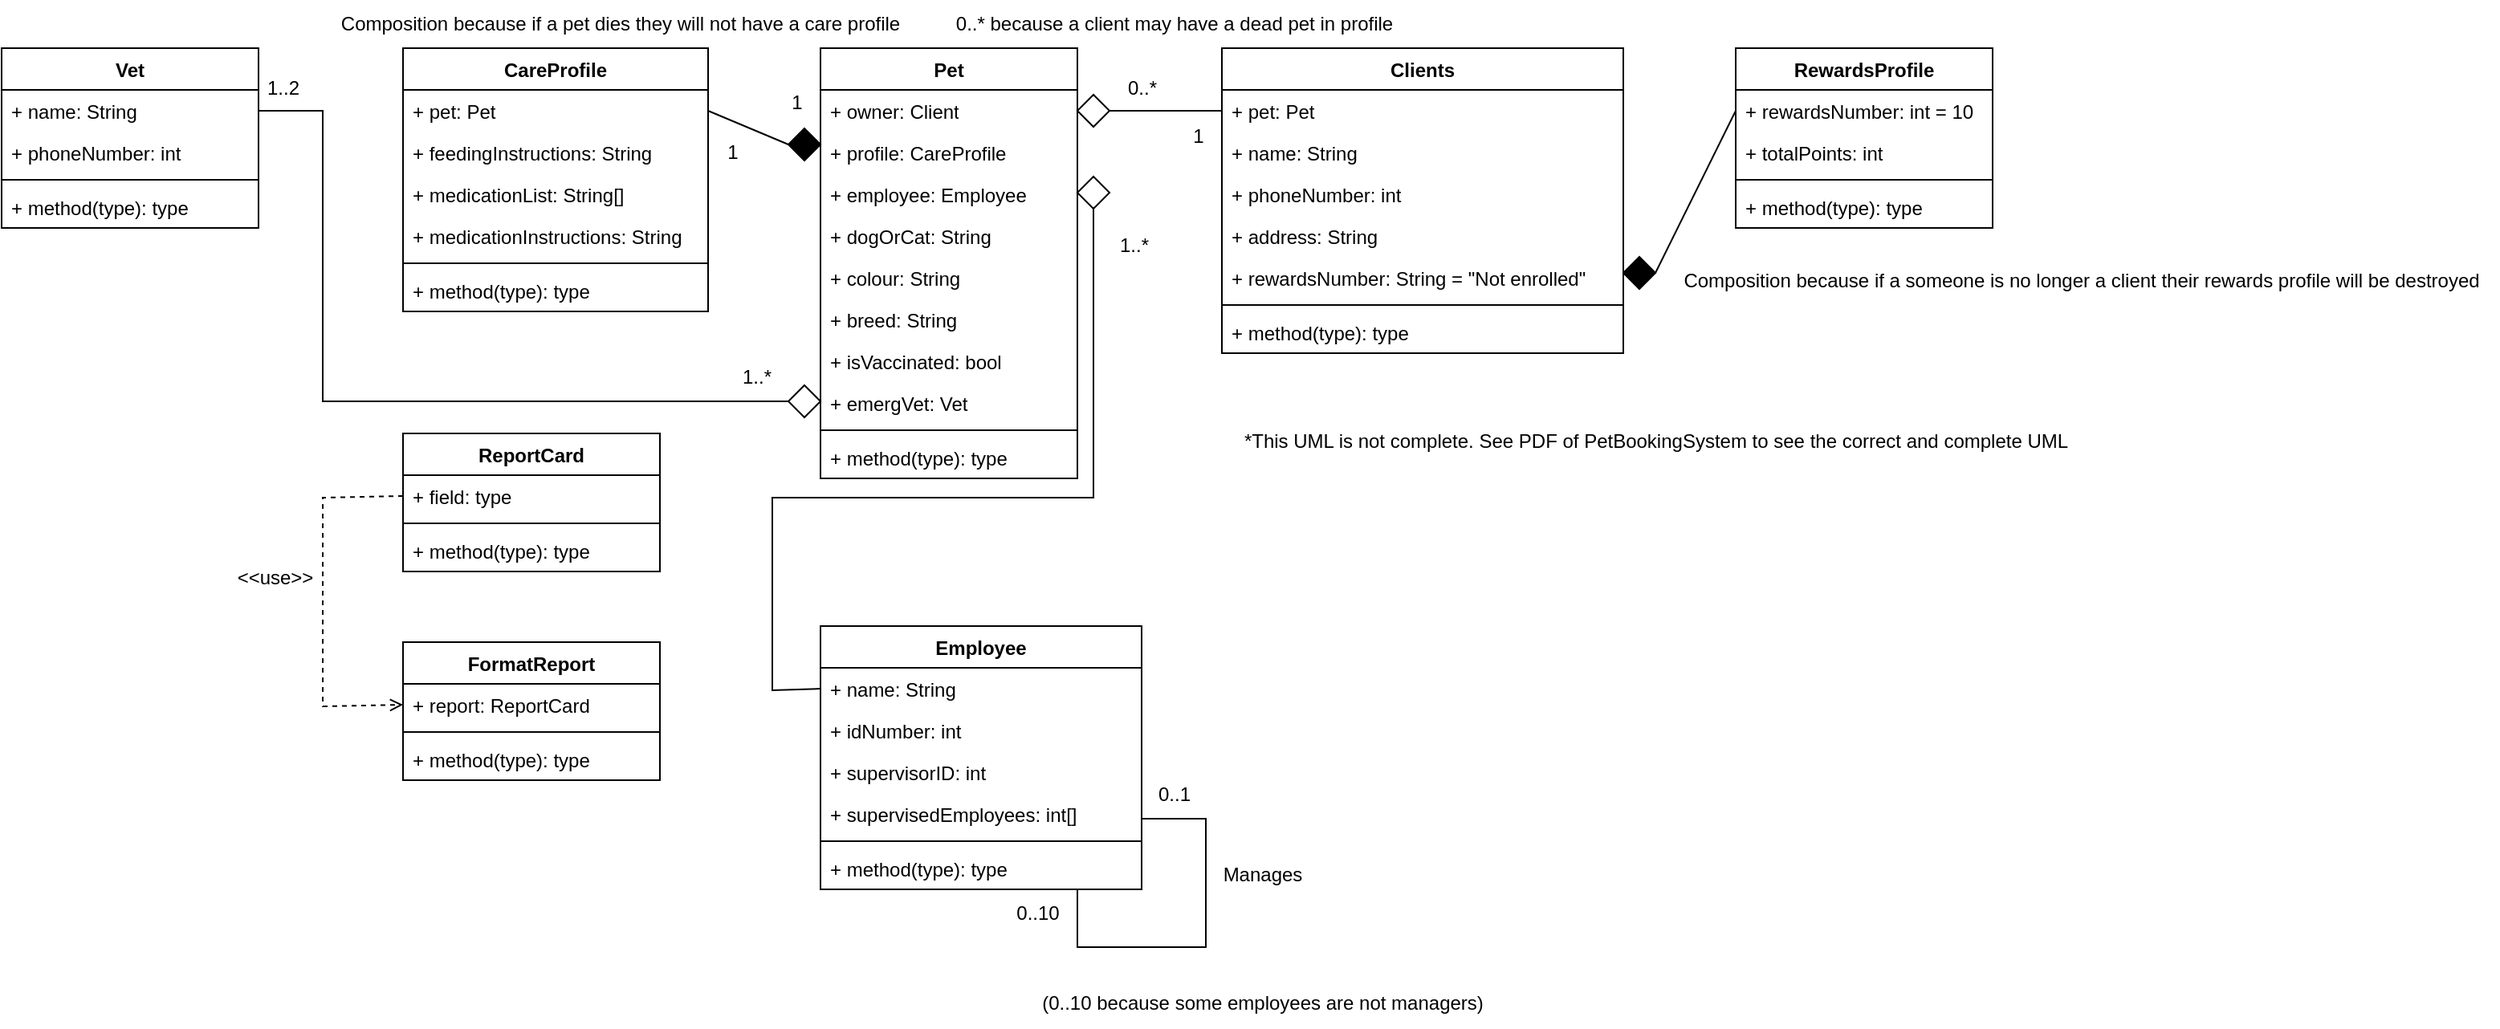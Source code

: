 <mxfile version="21.1.1" type="github">
  <diagram name="Page-1" id="C-JSroIUSIkGmge01UMc">
    <mxGraphModel dx="2032" dy="615" grid="1" gridSize="10" guides="1" tooltips="1" connect="1" arrows="1" fold="1" page="1" pageScale="1" pageWidth="850" pageHeight="1100" math="0" shadow="0">
      <root>
        <mxCell id="0" />
        <mxCell id="1" parent="0" />
        <mxCell id="aosjMrJm3ctZB3e3quiJ-9" value="Pet" style="swimlane;fontStyle=1;align=center;verticalAlign=top;childLayout=stackLayout;horizontal=1;startSize=26;horizontalStack=0;resizeParent=1;resizeParentMax=0;resizeLast=0;collapsible=1;marginBottom=0;whiteSpace=wrap;html=1;" parent="1" vertex="1">
          <mxGeometry x="230" y="40" width="160" height="268" as="geometry" />
        </mxCell>
        <mxCell id="aosjMrJm3ctZB3e3quiJ-10" value="+ owner: Client" style="text;strokeColor=none;fillColor=none;align=left;verticalAlign=top;spacingLeft=4;spacingRight=4;overflow=hidden;rotatable=0;points=[[0,0.5],[1,0.5]];portConstraint=eastwest;whiteSpace=wrap;html=1;" parent="aosjMrJm3ctZB3e3quiJ-9" vertex="1">
          <mxGeometry y="26" width="160" height="26" as="geometry" />
        </mxCell>
        <mxCell id="aosjMrJm3ctZB3e3quiJ-27" value="+ profile: CareProfile" style="text;strokeColor=none;fillColor=none;align=left;verticalAlign=top;spacingLeft=4;spacingRight=4;overflow=hidden;rotatable=0;points=[[0,0.5],[1,0.5]];portConstraint=eastwest;whiteSpace=wrap;html=1;" parent="aosjMrJm3ctZB3e3quiJ-9" vertex="1">
          <mxGeometry y="52" width="160" height="26" as="geometry" />
        </mxCell>
        <mxCell id="aosjMrJm3ctZB3e3quiJ-57" value="+ employee: Employee" style="text;strokeColor=none;fillColor=none;align=left;verticalAlign=top;spacingLeft=4;spacingRight=4;overflow=hidden;rotatable=0;points=[[0,0.5],[1,0.5]];portConstraint=eastwest;whiteSpace=wrap;html=1;" parent="aosjMrJm3ctZB3e3quiJ-9" vertex="1">
          <mxGeometry y="78" width="160" height="26" as="geometry" />
        </mxCell>
        <mxCell id="aosjMrJm3ctZB3e3quiJ-81" value="+ dogOrCat: String" style="text;strokeColor=none;fillColor=none;align=left;verticalAlign=top;spacingLeft=4;spacingRight=4;overflow=hidden;rotatable=0;points=[[0,0.5],[1,0.5]];portConstraint=eastwest;whiteSpace=wrap;html=1;" parent="aosjMrJm3ctZB3e3quiJ-9" vertex="1">
          <mxGeometry y="104" width="160" height="26" as="geometry" />
        </mxCell>
        <mxCell id="aosjMrJm3ctZB3e3quiJ-80" value="+ colour: String" style="text;strokeColor=none;fillColor=none;align=left;verticalAlign=top;spacingLeft=4;spacingRight=4;overflow=hidden;rotatable=0;points=[[0,0.5],[1,0.5]];portConstraint=eastwest;whiteSpace=wrap;html=1;" parent="aosjMrJm3ctZB3e3quiJ-9" vertex="1">
          <mxGeometry y="130" width="160" height="26" as="geometry" />
        </mxCell>
        <mxCell id="aosjMrJm3ctZB3e3quiJ-82" value="+ breed: String" style="text;strokeColor=none;fillColor=none;align=left;verticalAlign=top;spacingLeft=4;spacingRight=4;overflow=hidden;rotatable=0;points=[[0,0.5],[1,0.5]];portConstraint=eastwest;whiteSpace=wrap;html=1;" parent="aosjMrJm3ctZB3e3quiJ-9" vertex="1">
          <mxGeometry y="156" width="160" height="26" as="geometry" />
        </mxCell>
        <mxCell id="aosjMrJm3ctZB3e3quiJ-84" value="+ isVaccinated: bool" style="text;strokeColor=none;fillColor=none;align=left;verticalAlign=top;spacingLeft=4;spacingRight=4;overflow=hidden;rotatable=0;points=[[0,0.5],[1,0.5]];portConstraint=eastwest;whiteSpace=wrap;html=1;" parent="aosjMrJm3ctZB3e3quiJ-9" vertex="1">
          <mxGeometry y="182" width="160" height="26" as="geometry" />
        </mxCell>
        <mxCell id="aosjMrJm3ctZB3e3quiJ-83" value="+ emergVet: Vet" style="text;strokeColor=none;fillColor=none;align=left;verticalAlign=top;spacingLeft=4;spacingRight=4;overflow=hidden;rotatable=0;points=[[0,0.5],[1,0.5]];portConstraint=eastwest;whiteSpace=wrap;html=1;" parent="aosjMrJm3ctZB3e3quiJ-9" vertex="1">
          <mxGeometry y="208" width="160" height="26" as="geometry" />
        </mxCell>
        <mxCell id="aosjMrJm3ctZB3e3quiJ-11" value="" style="line;strokeWidth=1;fillColor=none;align=left;verticalAlign=middle;spacingTop=-1;spacingLeft=3;spacingRight=3;rotatable=0;labelPosition=right;points=[];portConstraint=eastwest;strokeColor=inherit;" parent="aosjMrJm3ctZB3e3quiJ-9" vertex="1">
          <mxGeometry y="234" width="160" height="8" as="geometry" />
        </mxCell>
        <mxCell id="aosjMrJm3ctZB3e3quiJ-12" value="+ method(type): type" style="text;strokeColor=none;fillColor=none;align=left;verticalAlign=top;spacingLeft=4;spacingRight=4;overflow=hidden;rotatable=0;points=[[0,0.5],[1,0.5]];portConstraint=eastwest;whiteSpace=wrap;html=1;" parent="aosjMrJm3ctZB3e3quiJ-9" vertex="1">
          <mxGeometry y="242" width="160" height="26" as="geometry" />
        </mxCell>
        <mxCell id="aosjMrJm3ctZB3e3quiJ-13" value="Clients" style="swimlane;fontStyle=1;align=center;verticalAlign=top;childLayout=stackLayout;horizontal=1;startSize=26;horizontalStack=0;resizeParent=1;resizeParentMax=0;resizeLast=0;collapsible=1;marginBottom=0;whiteSpace=wrap;html=1;" parent="1" vertex="1">
          <mxGeometry x="480" y="40" width="250" height="190" as="geometry" />
        </mxCell>
        <mxCell id="aosjMrJm3ctZB3e3quiJ-14" value="+ pet: Pet" style="text;strokeColor=none;fillColor=none;align=left;verticalAlign=top;spacingLeft=4;spacingRight=4;overflow=hidden;rotatable=0;points=[[0,0.5],[1,0.5]];portConstraint=eastwest;whiteSpace=wrap;html=1;" parent="aosjMrJm3ctZB3e3quiJ-13" vertex="1">
          <mxGeometry y="26" width="250" height="26" as="geometry" />
        </mxCell>
        <mxCell id="aosjMrJm3ctZB3e3quiJ-21" value="+ name: String" style="text;strokeColor=none;fillColor=none;align=left;verticalAlign=top;spacingLeft=4;spacingRight=4;overflow=hidden;rotatable=0;points=[[0,0.5],[1,0.5]];portConstraint=eastwest;whiteSpace=wrap;html=1;" parent="aosjMrJm3ctZB3e3quiJ-13" vertex="1">
          <mxGeometry y="52" width="250" height="26" as="geometry" />
        </mxCell>
        <mxCell id="aosjMrJm3ctZB3e3quiJ-18" value="+ phoneNumber: int" style="text;strokeColor=none;fillColor=none;align=left;verticalAlign=top;spacingLeft=4;spacingRight=4;overflow=hidden;rotatable=0;points=[[0,0.5],[1,0.5]];portConstraint=eastwest;whiteSpace=wrap;html=1;" parent="aosjMrJm3ctZB3e3quiJ-13" vertex="1">
          <mxGeometry y="78" width="250" height="26" as="geometry" />
        </mxCell>
        <mxCell id="aosjMrJm3ctZB3e3quiJ-17" value="+ address: String" style="text;strokeColor=none;fillColor=none;align=left;verticalAlign=top;spacingLeft=4;spacingRight=4;overflow=hidden;rotatable=0;points=[[0,0.5],[1,0.5]];portConstraint=eastwest;whiteSpace=wrap;html=1;" parent="aosjMrJm3ctZB3e3quiJ-13" vertex="1">
          <mxGeometry y="104" width="250" height="26" as="geometry" />
        </mxCell>
        <mxCell id="aosjMrJm3ctZB3e3quiJ-53" value="+ rewardsNumber: String = &quot;Not enrolled&quot;&amp;nbsp;" style="text;strokeColor=none;fillColor=none;align=left;verticalAlign=top;spacingLeft=4;spacingRight=4;overflow=hidden;rotatable=0;points=[[0,0.5],[1,0.5]];portConstraint=eastwest;whiteSpace=wrap;html=1;" parent="aosjMrJm3ctZB3e3quiJ-13" vertex="1">
          <mxGeometry y="130" width="250" height="26" as="geometry" />
        </mxCell>
        <mxCell id="aosjMrJm3ctZB3e3quiJ-15" value="" style="line;strokeWidth=1;fillColor=none;align=left;verticalAlign=middle;spacingTop=-1;spacingLeft=3;spacingRight=3;rotatable=0;labelPosition=right;points=[];portConstraint=eastwest;strokeColor=inherit;" parent="aosjMrJm3ctZB3e3quiJ-13" vertex="1">
          <mxGeometry y="156" width="250" height="8" as="geometry" />
        </mxCell>
        <mxCell id="aosjMrJm3ctZB3e3quiJ-16" value="+ method(type): type" style="text;strokeColor=none;fillColor=none;align=left;verticalAlign=top;spacingLeft=4;spacingRight=4;overflow=hidden;rotatable=0;points=[[0,0.5],[1,0.5]];portConstraint=eastwest;whiteSpace=wrap;html=1;" parent="aosjMrJm3ctZB3e3quiJ-13" vertex="1">
          <mxGeometry y="164" width="250" height="26" as="geometry" />
        </mxCell>
        <mxCell id="aosjMrJm3ctZB3e3quiJ-19" value="" style="rhombus;whiteSpace=wrap;html=1;fillColor=none;" parent="1" vertex="1">
          <mxGeometry x="390" y="69" width="20" height="20" as="geometry" />
        </mxCell>
        <mxCell id="aosjMrJm3ctZB3e3quiJ-20" value="" style="endArrow=none;html=1;rounded=0;entryX=1;entryY=0.5;entryDx=0;entryDy=0;exitX=0;exitY=0.5;exitDx=0;exitDy=0;" parent="1" source="aosjMrJm3ctZB3e3quiJ-14" target="aosjMrJm3ctZB3e3quiJ-19" edge="1">
          <mxGeometry width="50" height="50" relative="1" as="geometry">
            <mxPoint x="170" y="210" as="sourcePoint" />
            <mxPoint x="220" y="160" as="targetPoint" />
          </mxGeometry>
        </mxCell>
        <mxCell id="aosjMrJm3ctZB3e3quiJ-22" value="CareProfile" style="swimlane;fontStyle=1;align=center;verticalAlign=top;childLayout=stackLayout;horizontal=1;startSize=26;horizontalStack=0;resizeParent=1;resizeParentMax=0;resizeLast=0;collapsible=1;marginBottom=0;whiteSpace=wrap;html=1;" parent="1" vertex="1">
          <mxGeometry x="-30" y="40" width="190" height="164" as="geometry" />
        </mxCell>
        <mxCell id="aosjMrJm3ctZB3e3quiJ-23" value="+ pet: Pet" style="text;strokeColor=none;fillColor=none;align=left;verticalAlign=top;spacingLeft=4;spacingRight=4;overflow=hidden;rotatable=0;points=[[0,0.5],[1,0.5]];portConstraint=eastwest;whiteSpace=wrap;html=1;" parent="aosjMrJm3ctZB3e3quiJ-22" vertex="1">
          <mxGeometry y="26" width="190" height="26" as="geometry" />
        </mxCell>
        <mxCell id="aosjMrJm3ctZB3e3quiJ-30" value="+ feedingInstructions: String" style="text;strokeColor=none;fillColor=none;align=left;verticalAlign=top;spacingLeft=4;spacingRight=4;overflow=hidden;rotatable=0;points=[[0,0.5],[1,0.5]];portConstraint=eastwest;whiteSpace=wrap;html=1;" parent="aosjMrJm3ctZB3e3quiJ-22" vertex="1">
          <mxGeometry y="52" width="190" height="26" as="geometry" />
        </mxCell>
        <mxCell id="aosjMrJm3ctZB3e3quiJ-31" value="+ medicationList: String[]" style="text;strokeColor=none;fillColor=none;align=left;verticalAlign=top;spacingLeft=4;spacingRight=4;overflow=hidden;rotatable=0;points=[[0,0.5],[1,0.5]];portConstraint=eastwest;whiteSpace=wrap;html=1;" parent="aosjMrJm3ctZB3e3quiJ-22" vertex="1">
          <mxGeometry y="78" width="190" height="26" as="geometry" />
        </mxCell>
        <mxCell id="aosjMrJm3ctZB3e3quiJ-33" value="+ medicationInstructions: String" style="text;strokeColor=none;fillColor=none;align=left;verticalAlign=top;spacingLeft=4;spacingRight=4;overflow=hidden;rotatable=0;points=[[0,0.5],[1,0.5]];portConstraint=eastwest;whiteSpace=wrap;html=1;" parent="aosjMrJm3ctZB3e3quiJ-22" vertex="1">
          <mxGeometry y="104" width="190" height="26" as="geometry" />
        </mxCell>
        <mxCell id="aosjMrJm3ctZB3e3quiJ-24" value="" style="line;strokeWidth=1;fillColor=none;align=left;verticalAlign=middle;spacingTop=-1;spacingLeft=3;spacingRight=3;rotatable=0;labelPosition=right;points=[];portConstraint=eastwest;strokeColor=inherit;" parent="aosjMrJm3ctZB3e3quiJ-22" vertex="1">
          <mxGeometry y="130" width="190" height="8" as="geometry" />
        </mxCell>
        <mxCell id="aosjMrJm3ctZB3e3quiJ-25" value="+ method(type): type" style="text;strokeColor=none;fillColor=none;align=left;verticalAlign=top;spacingLeft=4;spacingRight=4;overflow=hidden;rotatable=0;points=[[0,0.5],[1,0.5]];portConstraint=eastwest;whiteSpace=wrap;html=1;" parent="aosjMrJm3ctZB3e3quiJ-22" vertex="1">
          <mxGeometry y="138" width="190" height="26" as="geometry" />
        </mxCell>
        <mxCell id="aosjMrJm3ctZB3e3quiJ-35" value="Employee&lt;br&gt;" style="swimlane;fontStyle=1;align=center;verticalAlign=top;childLayout=stackLayout;horizontal=1;startSize=26;horizontalStack=0;resizeParent=1;resizeParentMax=0;resizeLast=0;collapsible=1;marginBottom=0;whiteSpace=wrap;html=1;" parent="1" vertex="1">
          <mxGeometry x="230" y="400" width="200" height="164" as="geometry" />
        </mxCell>
        <mxCell id="aosjMrJm3ctZB3e3quiJ-36" value="+ name: String" style="text;strokeColor=none;fillColor=none;align=left;verticalAlign=top;spacingLeft=4;spacingRight=4;overflow=hidden;rotatable=0;points=[[0,0.5],[1,0.5]];portConstraint=eastwest;whiteSpace=wrap;html=1;" parent="aosjMrJm3ctZB3e3quiJ-35" vertex="1">
          <mxGeometry y="26" width="200" height="26" as="geometry" />
        </mxCell>
        <mxCell id="aosjMrJm3ctZB3e3quiJ-39" value="+ idNumber: int" style="text;strokeColor=none;fillColor=none;align=left;verticalAlign=top;spacingLeft=4;spacingRight=4;overflow=hidden;rotatable=0;points=[[0,0.5],[1,0.5]];portConstraint=eastwest;whiteSpace=wrap;html=1;" parent="aosjMrJm3ctZB3e3quiJ-35" vertex="1">
          <mxGeometry y="52" width="200" height="26" as="geometry" />
        </mxCell>
        <mxCell id="aosjMrJm3ctZB3e3quiJ-40" value="+ supervisorID: int" style="text;strokeColor=none;fillColor=none;align=left;verticalAlign=top;spacingLeft=4;spacingRight=4;overflow=hidden;rotatable=0;points=[[0,0.5],[1,0.5]];portConstraint=eastwest;whiteSpace=wrap;html=1;" parent="aosjMrJm3ctZB3e3quiJ-35" vertex="1">
          <mxGeometry y="78" width="200" height="26" as="geometry" />
        </mxCell>
        <mxCell id="aosjMrJm3ctZB3e3quiJ-41" value="+ supervisedEmployees: int[]&amp;nbsp;" style="text;strokeColor=none;fillColor=none;align=left;verticalAlign=top;spacingLeft=4;spacingRight=4;overflow=hidden;rotatable=0;points=[[0,0.5],[1,0.5]];portConstraint=eastwest;whiteSpace=wrap;html=1;" parent="aosjMrJm3ctZB3e3quiJ-35" vertex="1">
          <mxGeometry y="104" width="200" height="26" as="geometry" />
        </mxCell>
        <mxCell id="aosjMrJm3ctZB3e3quiJ-37" value="" style="line;strokeWidth=1;fillColor=none;align=left;verticalAlign=middle;spacingTop=-1;spacingLeft=3;spacingRight=3;rotatable=0;labelPosition=right;points=[];portConstraint=eastwest;strokeColor=inherit;" parent="aosjMrJm3ctZB3e3quiJ-35" vertex="1">
          <mxGeometry y="130" width="200" height="8" as="geometry" />
        </mxCell>
        <mxCell id="aosjMrJm3ctZB3e3quiJ-38" value="+ method(type): type" style="text;strokeColor=none;fillColor=none;align=left;verticalAlign=top;spacingLeft=4;spacingRight=4;overflow=hidden;rotatable=0;points=[[0,0.5],[1,0.5]];portConstraint=eastwest;whiteSpace=wrap;html=1;" parent="aosjMrJm3ctZB3e3quiJ-35" vertex="1">
          <mxGeometry y="138" width="200" height="26" as="geometry" />
        </mxCell>
        <mxCell id="aosjMrJm3ctZB3e3quiJ-43" value="" style="endArrow=none;html=1;rounded=0;entryX=0.8;entryY=0.982;entryDx=0;entryDy=0;entryPerimeter=0;" parent="aosjMrJm3ctZB3e3quiJ-35" target="aosjMrJm3ctZB3e3quiJ-38" edge="1">
          <mxGeometry width="50" height="50" relative="1" as="geometry">
            <mxPoint x="200" y="120" as="sourcePoint" />
            <mxPoint x="290" y="130" as="targetPoint" />
            <Array as="points">
              <mxPoint x="240" y="120" />
              <mxPoint x="240" y="160" />
              <mxPoint x="240" y="200" />
              <mxPoint x="160" y="200" />
            </Array>
          </mxGeometry>
        </mxCell>
        <mxCell id="aosjMrJm3ctZB3e3quiJ-44" value="Manages" style="text;html=1;align=center;verticalAlign=middle;resizable=0;points=[];autosize=1;strokeColor=none;fillColor=none;" parent="1" vertex="1">
          <mxGeometry x="470" y="540" width="70" height="30" as="geometry" />
        </mxCell>
        <mxCell id="aosjMrJm3ctZB3e3quiJ-45" value="0..1" style="text;html=1;align=center;verticalAlign=middle;resizable=0;points=[];autosize=1;strokeColor=none;fillColor=none;" parent="1" vertex="1">
          <mxGeometry x="430" y="490" width="40" height="30" as="geometry" />
        </mxCell>
        <mxCell id="aosjMrJm3ctZB3e3quiJ-46" value="0..10" style="text;html=1;align=center;verticalAlign=middle;resizable=0;points=[];autosize=1;strokeColor=none;fillColor=none;" parent="1" vertex="1">
          <mxGeometry x="340" y="564" width="50" height="30" as="geometry" />
        </mxCell>
        <mxCell id="aosjMrJm3ctZB3e3quiJ-47" value="RewardsProfile" style="swimlane;fontStyle=1;align=center;verticalAlign=top;childLayout=stackLayout;horizontal=1;startSize=26;horizontalStack=0;resizeParent=1;resizeParentMax=0;resizeLast=0;collapsible=1;marginBottom=0;whiteSpace=wrap;html=1;" parent="1" vertex="1">
          <mxGeometry x="800" y="40" width="160" height="112" as="geometry" />
        </mxCell>
        <mxCell id="aosjMrJm3ctZB3e3quiJ-48" value="+ rewardsNumber: int = 10" style="text;strokeColor=none;fillColor=none;align=left;verticalAlign=top;spacingLeft=4;spacingRight=4;overflow=hidden;rotatable=0;points=[[0,0.5],[1,0.5]];portConstraint=eastwest;whiteSpace=wrap;html=1;" parent="aosjMrJm3ctZB3e3quiJ-47" vertex="1">
          <mxGeometry y="26" width="160" height="26" as="geometry" />
        </mxCell>
        <mxCell id="aosjMrJm3ctZB3e3quiJ-51" value="+ totalPoints: int" style="text;strokeColor=none;fillColor=none;align=left;verticalAlign=top;spacingLeft=4;spacingRight=4;overflow=hidden;rotatable=0;points=[[0,0.5],[1,0.5]];portConstraint=eastwest;whiteSpace=wrap;html=1;" parent="aosjMrJm3ctZB3e3quiJ-47" vertex="1">
          <mxGeometry y="52" width="160" height="26" as="geometry" />
        </mxCell>
        <mxCell id="aosjMrJm3ctZB3e3quiJ-49" value="" style="line;strokeWidth=1;fillColor=none;align=left;verticalAlign=middle;spacingTop=-1;spacingLeft=3;spacingRight=3;rotatable=0;labelPosition=right;points=[];portConstraint=eastwest;strokeColor=inherit;" parent="aosjMrJm3ctZB3e3quiJ-47" vertex="1">
          <mxGeometry y="78" width="160" height="8" as="geometry" />
        </mxCell>
        <mxCell id="aosjMrJm3ctZB3e3quiJ-50" value="+ method(type): type" style="text;strokeColor=none;fillColor=none;align=left;verticalAlign=top;spacingLeft=4;spacingRight=4;overflow=hidden;rotatable=0;points=[[0,0.5],[1,0.5]];portConstraint=eastwest;whiteSpace=wrap;html=1;" parent="aosjMrJm3ctZB3e3quiJ-47" vertex="1">
          <mxGeometry y="86" width="160" height="26" as="geometry" />
        </mxCell>
        <mxCell id="aosjMrJm3ctZB3e3quiJ-55" value="" style="endArrow=none;html=1;rounded=0;entryX=1;entryY=0.5;entryDx=0;entryDy=0;" parent="1" target="aosjMrJm3ctZB3e3quiJ-54" edge="1">
          <mxGeometry width="50" height="50" relative="1" as="geometry">
            <mxPoint x="800" y="79" as="sourcePoint" />
            <mxPoint x="460" y="180" as="targetPoint" />
          </mxGeometry>
        </mxCell>
        <mxCell id="aosjMrJm3ctZB3e3quiJ-54" value="" style="rhombus;whiteSpace=wrap;html=1;fillColor=#000000;" parent="1" vertex="1">
          <mxGeometry x="730" y="170" width="20" height="20" as="geometry" />
        </mxCell>
        <mxCell id="aosjMrJm3ctZB3e3quiJ-58" value="" style="rhombus;whiteSpace=wrap;html=1;fillColor=none;" parent="1" vertex="1">
          <mxGeometry x="390" y="120" width="20" height="20" as="geometry" />
        </mxCell>
        <mxCell id="aosjMrJm3ctZB3e3quiJ-60" value="" style="endArrow=none;html=1;rounded=0;entryX=0.5;entryY=1;entryDx=0;entryDy=0;exitX=0;exitY=0.5;exitDx=0;exitDy=0;" parent="1" source="aosjMrJm3ctZB3e3quiJ-36" target="aosjMrJm3ctZB3e3quiJ-58" edge="1">
          <mxGeometry width="50" height="50" relative="1" as="geometry">
            <mxPoint x="130" y="310" as="sourcePoint" />
            <mxPoint x="180" y="260" as="targetPoint" />
            <Array as="points">
              <mxPoint x="200" y="440" />
              <mxPoint x="200" y="320" />
              <mxPoint x="230" y="320" />
              <mxPoint x="400" y="320" />
            </Array>
          </mxGeometry>
        </mxCell>
        <mxCell id="aosjMrJm3ctZB3e3quiJ-65" value="ReportCard" style="swimlane;fontStyle=1;align=center;verticalAlign=top;childLayout=stackLayout;horizontal=1;startSize=26;horizontalStack=0;resizeParent=1;resizeParentMax=0;resizeLast=0;collapsible=1;marginBottom=0;whiteSpace=wrap;html=1;" parent="1" vertex="1">
          <mxGeometry x="-30" y="280" width="160" height="86" as="geometry" />
        </mxCell>
        <mxCell id="aosjMrJm3ctZB3e3quiJ-66" value="+ field: type" style="text;strokeColor=none;fillColor=none;align=left;verticalAlign=top;spacingLeft=4;spacingRight=4;overflow=hidden;rotatable=0;points=[[0,0.5],[1,0.5]];portConstraint=eastwest;whiteSpace=wrap;html=1;" parent="aosjMrJm3ctZB3e3quiJ-65" vertex="1">
          <mxGeometry y="26" width="160" height="26" as="geometry" />
        </mxCell>
        <mxCell id="aosjMrJm3ctZB3e3quiJ-67" value="" style="line;strokeWidth=1;fillColor=none;align=left;verticalAlign=middle;spacingTop=-1;spacingLeft=3;spacingRight=3;rotatable=0;labelPosition=right;points=[];portConstraint=eastwest;strokeColor=inherit;" parent="aosjMrJm3ctZB3e3quiJ-65" vertex="1">
          <mxGeometry y="52" width="160" height="8" as="geometry" />
        </mxCell>
        <mxCell id="aosjMrJm3ctZB3e3quiJ-68" value="+ method(type): type" style="text;strokeColor=none;fillColor=none;align=left;verticalAlign=top;spacingLeft=4;spacingRight=4;overflow=hidden;rotatable=0;points=[[0,0.5],[1,0.5]];portConstraint=eastwest;whiteSpace=wrap;html=1;" parent="aosjMrJm3ctZB3e3quiJ-65" vertex="1">
          <mxGeometry y="60" width="160" height="26" as="geometry" />
        </mxCell>
        <mxCell id="aosjMrJm3ctZB3e3quiJ-69" value="FormatReport" style="swimlane;fontStyle=1;align=center;verticalAlign=top;childLayout=stackLayout;horizontal=1;startSize=26;horizontalStack=0;resizeParent=1;resizeParentMax=0;resizeLast=0;collapsible=1;marginBottom=0;whiteSpace=wrap;html=1;" parent="1" vertex="1">
          <mxGeometry x="-30" y="410" width="160" height="86" as="geometry" />
        </mxCell>
        <mxCell id="aosjMrJm3ctZB3e3quiJ-70" value="+ report: ReportCard" style="text;strokeColor=none;fillColor=none;align=left;verticalAlign=top;spacingLeft=4;spacingRight=4;overflow=hidden;rotatable=0;points=[[0,0.5],[1,0.5]];portConstraint=eastwest;whiteSpace=wrap;html=1;" parent="aosjMrJm3ctZB3e3quiJ-69" vertex="1">
          <mxGeometry y="26" width="160" height="26" as="geometry" />
        </mxCell>
        <mxCell id="aosjMrJm3ctZB3e3quiJ-71" value="" style="line;strokeWidth=1;fillColor=none;align=left;verticalAlign=middle;spacingTop=-1;spacingLeft=3;spacingRight=3;rotatable=0;labelPosition=right;points=[];portConstraint=eastwest;strokeColor=inherit;" parent="aosjMrJm3ctZB3e3quiJ-69" vertex="1">
          <mxGeometry y="52" width="160" height="8" as="geometry" />
        </mxCell>
        <mxCell id="aosjMrJm3ctZB3e3quiJ-72" value="+ method(type): type" style="text;strokeColor=none;fillColor=none;align=left;verticalAlign=top;spacingLeft=4;spacingRight=4;overflow=hidden;rotatable=0;points=[[0,0.5],[1,0.5]];portConstraint=eastwest;whiteSpace=wrap;html=1;" parent="aosjMrJm3ctZB3e3quiJ-69" vertex="1">
          <mxGeometry y="60" width="160" height="26" as="geometry" />
        </mxCell>
        <mxCell id="aosjMrJm3ctZB3e3quiJ-73" value="1..*" style="text;html=1;align=center;verticalAlign=middle;resizable=0;points=[];autosize=1;strokeColor=none;fillColor=none;" parent="1" vertex="1">
          <mxGeometry x="405" y="148" width="40" height="30" as="geometry" />
        </mxCell>
        <mxCell id="aosjMrJm3ctZB3e3quiJ-76" value="&amp;lt;&amp;lt;use&amp;gt;&amp;gt;" style="text;html=1;align=center;verticalAlign=middle;resizable=0;points=[];autosize=1;strokeColor=none;fillColor=none;" parent="1" vertex="1">
          <mxGeometry x="-145" y="355" width="70" height="30" as="geometry" />
        </mxCell>
        <mxCell id="aosjMrJm3ctZB3e3quiJ-79" value="" style="endArrow=open;html=1;rounded=0;entryX=0;entryY=0.5;entryDx=0;entryDy=0;exitX=0;exitY=0.5;exitDx=0;exitDy=0;dashed=1;" parent="1" source="aosjMrJm3ctZB3e3quiJ-66" target="aosjMrJm3ctZB3e3quiJ-70" edge="1">
          <mxGeometry width="50" height="50" relative="1" as="geometry">
            <mxPoint x="-260" y="370" as="sourcePoint" />
            <mxPoint x="-210" y="320" as="targetPoint" />
            <Array as="points">
              <mxPoint x="-80" y="320" />
              <mxPoint x="-80" y="380" />
              <mxPoint x="-80" y="450" />
            </Array>
          </mxGeometry>
        </mxCell>
        <mxCell id="FUiS4aASjbu7IKj0ypqY-1" value="Vet" style="swimlane;fontStyle=1;align=center;verticalAlign=top;childLayout=stackLayout;horizontal=1;startSize=26;horizontalStack=0;resizeParent=1;resizeParentMax=0;resizeLast=0;collapsible=1;marginBottom=0;whiteSpace=wrap;html=1;" vertex="1" parent="1">
          <mxGeometry x="-280" y="40" width="160" height="112" as="geometry" />
        </mxCell>
        <mxCell id="FUiS4aASjbu7IKj0ypqY-2" value="+ name: String" style="text;strokeColor=none;fillColor=none;align=left;verticalAlign=top;spacingLeft=4;spacingRight=4;overflow=hidden;rotatable=0;points=[[0,0.5],[1,0.5]];portConstraint=eastwest;whiteSpace=wrap;html=1;" vertex="1" parent="FUiS4aASjbu7IKj0ypqY-1">
          <mxGeometry y="26" width="160" height="26" as="geometry" />
        </mxCell>
        <mxCell id="FUiS4aASjbu7IKj0ypqY-5" value="+ phoneNumber: int" style="text;strokeColor=none;fillColor=none;align=left;verticalAlign=top;spacingLeft=4;spacingRight=4;overflow=hidden;rotatable=0;points=[[0,0.5],[1,0.5]];portConstraint=eastwest;whiteSpace=wrap;html=1;" vertex="1" parent="FUiS4aASjbu7IKj0ypqY-1">
          <mxGeometry y="52" width="160" height="26" as="geometry" />
        </mxCell>
        <mxCell id="FUiS4aASjbu7IKj0ypqY-3" value="" style="line;strokeWidth=1;fillColor=none;align=left;verticalAlign=middle;spacingTop=-1;spacingLeft=3;spacingRight=3;rotatable=0;labelPosition=right;points=[];portConstraint=eastwest;strokeColor=inherit;" vertex="1" parent="FUiS4aASjbu7IKj0ypqY-1">
          <mxGeometry y="78" width="160" height="8" as="geometry" />
        </mxCell>
        <mxCell id="FUiS4aASjbu7IKj0ypqY-4" value="+ method(type): type" style="text;strokeColor=none;fillColor=none;align=left;verticalAlign=top;spacingLeft=4;spacingRight=4;overflow=hidden;rotatable=0;points=[[0,0.5],[1,0.5]];portConstraint=eastwest;whiteSpace=wrap;html=1;" vertex="1" parent="FUiS4aASjbu7IKj0ypqY-1">
          <mxGeometry y="86" width="160" height="26" as="geometry" />
        </mxCell>
        <mxCell id="FUiS4aASjbu7IKj0ypqY-6" value="" style="rhombus;whiteSpace=wrap;html=1;fillColor=none;" vertex="1" parent="1">
          <mxGeometry x="210" y="250" width="20" height="20" as="geometry" />
        </mxCell>
        <mxCell id="FUiS4aASjbu7IKj0ypqY-7" value="" style="endArrow=none;html=1;rounded=0;entryX=1;entryY=0.5;entryDx=0;entryDy=0;exitX=0;exitY=0.5;exitDx=0;exitDy=0;" edge="1" parent="1" source="FUiS4aASjbu7IKj0ypqY-6" target="FUiS4aASjbu7IKj0ypqY-2">
          <mxGeometry width="50" height="50" relative="1" as="geometry">
            <mxPoint x="-90" y="150" as="sourcePoint" />
            <mxPoint x="-40" y="100" as="targetPoint" />
            <Array as="points">
              <mxPoint x="-80" y="260" />
              <mxPoint x="-80" y="79" />
            </Array>
          </mxGeometry>
        </mxCell>
        <mxCell id="FUiS4aASjbu7IKj0ypqY-9" value="1..2" style="text;html=1;align=center;verticalAlign=middle;resizable=0;points=[];autosize=1;strokeColor=none;fillColor=none;" vertex="1" parent="1">
          <mxGeometry x="-125" y="50" width="40" height="30" as="geometry" />
        </mxCell>
        <mxCell id="FUiS4aASjbu7IKj0ypqY-10" value="1..*" style="text;html=1;align=center;verticalAlign=middle;resizable=0;points=[];autosize=1;strokeColor=none;fillColor=none;" vertex="1" parent="1">
          <mxGeometry x="170" y="230" width="40" height="30" as="geometry" />
        </mxCell>
        <mxCell id="FUiS4aASjbu7IKj0ypqY-11" value="(0..10 because some employees are not managers)" style="text;html=1;align=center;verticalAlign=middle;resizable=0;points=[];autosize=1;strokeColor=none;fillColor=none;" vertex="1" parent="1">
          <mxGeometry x="355" y="620" width="300" height="30" as="geometry" />
        </mxCell>
        <mxCell id="FUiS4aASjbu7IKj0ypqY-12" value="0..*" style="text;html=1;align=center;verticalAlign=middle;resizable=0;points=[];autosize=1;strokeColor=none;fillColor=none;" vertex="1" parent="1">
          <mxGeometry x="410" y="50" width="40" height="30" as="geometry" />
        </mxCell>
        <mxCell id="FUiS4aASjbu7IKj0ypqY-13" value="1" style="text;html=1;align=center;verticalAlign=middle;resizable=0;points=[];autosize=1;strokeColor=none;fillColor=none;" vertex="1" parent="1">
          <mxGeometry x="450" y="80" width="30" height="30" as="geometry" />
        </mxCell>
        <mxCell id="FUiS4aASjbu7IKj0ypqY-14" value="0..* because a client may have a dead pet in profile" style="text;html=1;align=center;verticalAlign=middle;resizable=0;points=[];autosize=1;strokeColor=none;fillColor=none;" vertex="1" parent="1">
          <mxGeometry x="300" y="10" width="300" height="30" as="geometry" />
        </mxCell>
        <mxCell id="FUiS4aASjbu7IKj0ypqY-15" value="Composition because if a someone is no longer a client their rewards profile will be destroyed" style="text;html=1;align=center;verticalAlign=middle;resizable=0;points=[];autosize=1;strokeColor=none;fillColor=none;" vertex="1" parent="1">
          <mxGeometry x="755" y="170" width="520" height="30" as="geometry" />
        </mxCell>
        <mxCell id="FUiS4aASjbu7IKj0ypqY-16" value="" style="rhombus;whiteSpace=wrap;html=1;fillColor=#000000;" vertex="1" parent="1">
          <mxGeometry x="210" y="90" width="20" height="20" as="geometry" />
        </mxCell>
        <mxCell id="FUiS4aASjbu7IKj0ypqY-17" value="" style="endArrow=none;html=1;rounded=0;entryX=0;entryY=0.5;entryDx=0;entryDy=0;exitX=1;exitY=0.5;exitDx=0;exitDy=0;" edge="1" parent="1" source="aosjMrJm3ctZB3e3quiJ-23" target="FUiS4aASjbu7IKj0ypqY-16">
          <mxGeometry width="50" height="50" relative="1" as="geometry">
            <mxPoint x="160" y="180" as="sourcePoint" />
            <mxPoint x="210" y="130" as="targetPoint" />
          </mxGeometry>
        </mxCell>
        <mxCell id="FUiS4aASjbu7IKj0ypqY-18" value="1" style="text;html=1;align=center;verticalAlign=middle;resizable=0;points=[];autosize=1;strokeColor=none;fillColor=none;" vertex="1" parent="1">
          <mxGeometry x="200" y="59" width="30" height="30" as="geometry" />
        </mxCell>
        <mxCell id="FUiS4aASjbu7IKj0ypqY-19" value="1" style="text;html=1;align=center;verticalAlign=middle;resizable=0;points=[];autosize=1;strokeColor=none;fillColor=none;" vertex="1" parent="1">
          <mxGeometry x="160" y="90" width="30" height="30" as="geometry" />
        </mxCell>
        <mxCell id="FUiS4aASjbu7IKj0ypqY-20" value="Composition because if a pet dies they will not have a care profile" style="text;html=1;align=center;verticalAlign=middle;resizable=0;points=[];autosize=1;strokeColor=none;fillColor=none;" vertex="1" parent="1">
          <mxGeometry x="-80" y="10" width="370" height="30" as="geometry" />
        </mxCell>
        <mxCell id="FUiS4aASjbu7IKj0ypqY-21" value="*This UML is not complete. See PDF of PetBookingSystem to see the correct and complete UML" style="text;html=1;align=center;verticalAlign=middle;resizable=0;points=[];autosize=1;strokeColor=none;fillColor=none;" vertex="1" parent="1">
          <mxGeometry x="480" y="270" width="540" height="30" as="geometry" />
        </mxCell>
      </root>
    </mxGraphModel>
  </diagram>
</mxfile>
